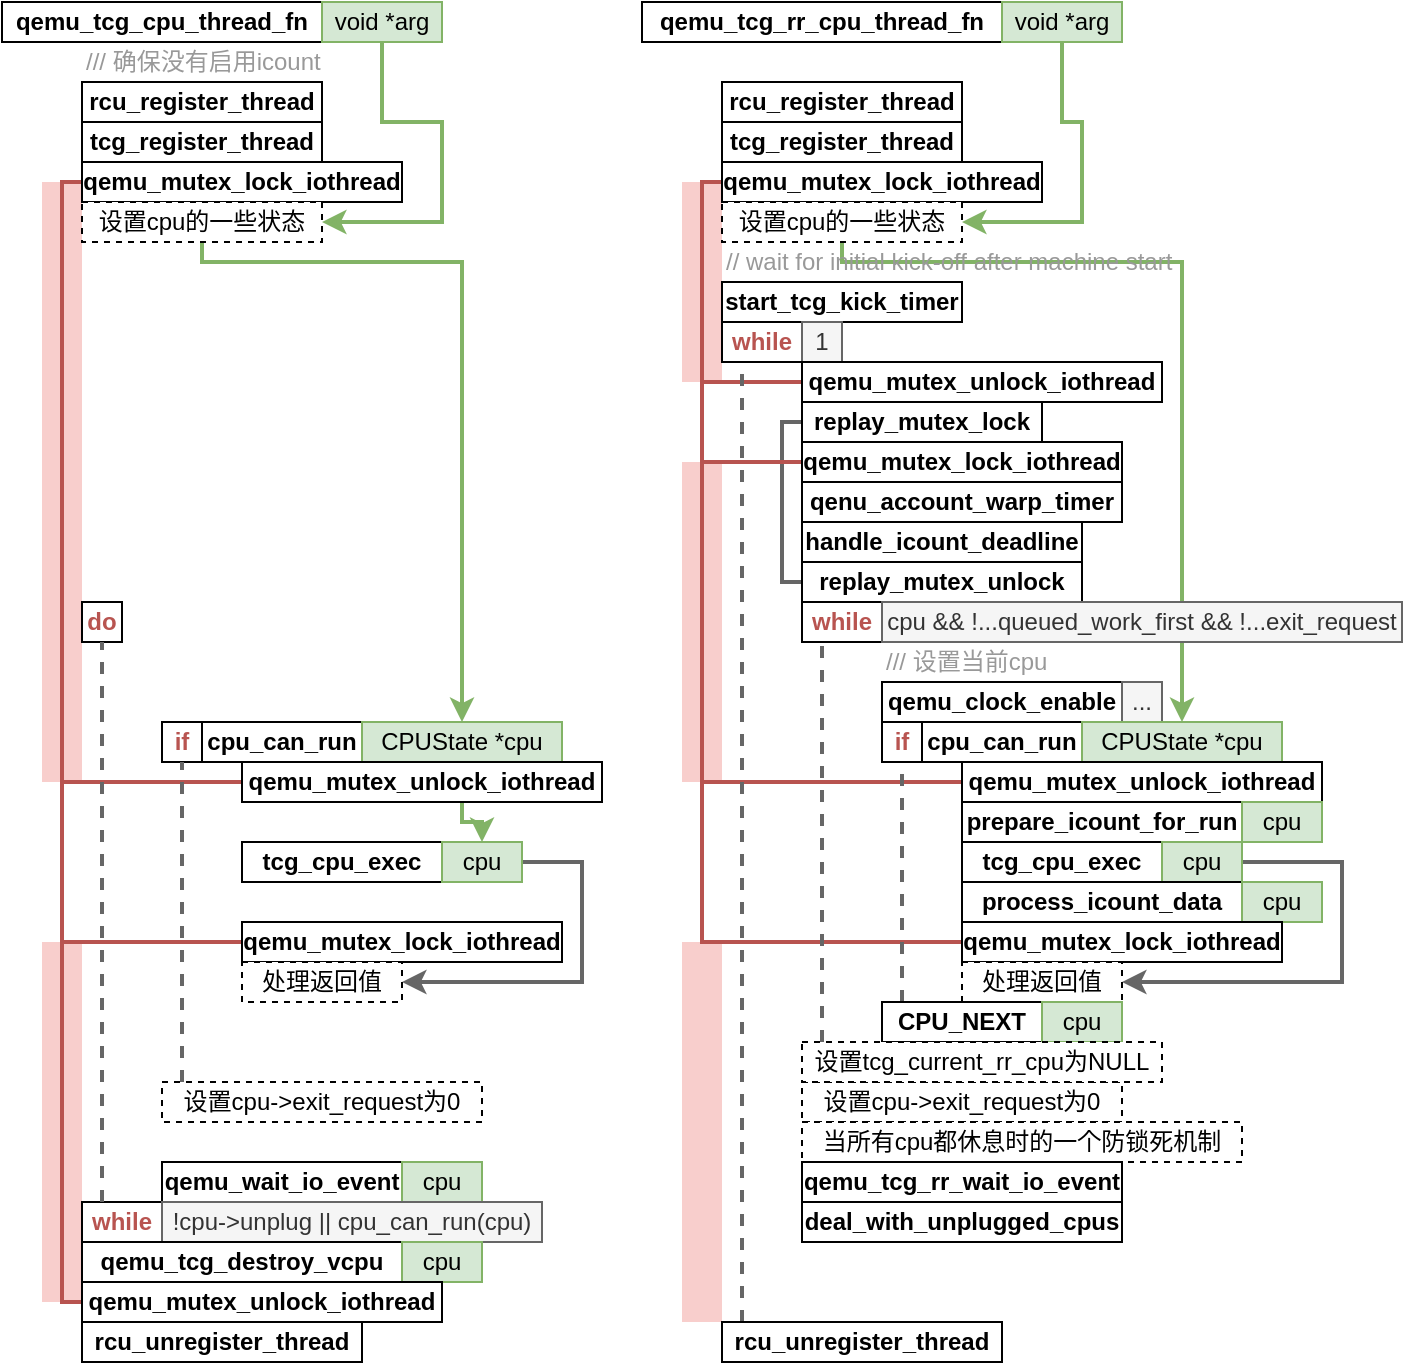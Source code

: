 <mxfile version="12.3.2" type="device" pages="1">
  <diagram id="sJmatLb9YICvoXg4zAms" name="Page-1">
    <mxGraphModel dx="1633" dy="1008" grid="1" gridSize="10" guides="0" tooltips="1" connect="0" arrows="0" fold="1" page="1" pageScale="1" pageWidth="827" pageHeight="1169" math="0" shadow="0">
      <root>
        <mxCell id="0"/>
        <mxCell id="1" parent="0"/>
        <mxCell id="7Id1sZms3hA_DPn9V6Vj-103" value="" style="rounded=0;whiteSpace=wrap;html=1;fillColor=#f8cecc;strokeColor=none;" vertex="1" parent="1">
          <mxGeometry x="420" y="550" width="20" height="190" as="geometry"/>
        </mxCell>
        <mxCell id="7Id1sZms3hA_DPn9V6Vj-100" value="" style="rounded=0;whiteSpace=wrap;html=1;fillColor=#f8cecc;strokeColor=none;" vertex="1" parent="1">
          <mxGeometry x="420" y="310" width="20" height="160" as="geometry"/>
        </mxCell>
        <mxCell id="7Id1sZms3hA_DPn9V6Vj-101" value="" style="rounded=0;whiteSpace=wrap;html=1;fillColor=#f8cecc;strokeColor=none;" vertex="1" parent="1">
          <mxGeometry x="420" y="170" width="20" height="100" as="geometry"/>
        </mxCell>
        <mxCell id="7Id1sZms3hA_DPn9V6Vj-99" value="" style="rounded=0;whiteSpace=wrap;html=1;fillColor=#f8cecc;strokeColor=none;" vertex="1" parent="1">
          <mxGeometry x="100" y="550" width="20" height="180" as="geometry"/>
        </mxCell>
        <mxCell id="7Id1sZms3hA_DPn9V6Vj-98" value="" style="rounded=0;whiteSpace=wrap;html=1;fillColor=#f8cecc;strokeColor=none;" vertex="1" parent="1">
          <mxGeometry x="100" y="170" width="20" height="300" as="geometry"/>
        </mxCell>
        <mxCell id="EC7Vai8kEOvV29BenzAF-1" value="&lt;b&gt;qemu_tcg_cpu_thread_fn&lt;/b&gt;" style="rounded=0;whiteSpace=wrap;html=1;" parent="1" vertex="1">
          <mxGeometry x="80" y="80" width="160" height="20" as="geometry"/>
        </mxCell>
        <mxCell id="7Id1sZms3hA_DPn9V6Vj-34" style="edgeStyle=orthogonalEdgeStyle;rounded=0;orthogonalLoop=1;jettySize=auto;html=1;endArrow=classic;endFill=1;strokeWidth=2;fillColor=#d5e8d4;strokeColor=#82b366;" edge="1" parent="1" source="EC7Vai8kEOvV29BenzAF-2" target="7Id1sZms3hA_DPn9V6Vj-12">
          <mxGeometry relative="1" as="geometry">
            <Array as="points">
              <mxPoint x="270" y="140"/>
              <mxPoint x="300" y="140"/>
              <mxPoint x="300" y="190"/>
            </Array>
          </mxGeometry>
        </mxCell>
        <mxCell id="EC7Vai8kEOvV29BenzAF-2" value="void *arg" style="rounded=0;whiteSpace=wrap;html=1;fillColor=#d5e8d4;strokeColor=#82b366;" parent="1" vertex="1">
          <mxGeometry x="240" y="80" width="60" height="20" as="geometry"/>
        </mxCell>
        <mxCell id="7Id1sZms3hA_DPn9V6Vj-1" value="&lt;b&gt;qemu_tcg_rr_cpu_thread_fn&lt;/b&gt;" style="rounded=0;whiteSpace=wrap;html=1;" vertex="1" parent="1">
          <mxGeometry x="400" y="80" width="180" height="20" as="geometry"/>
        </mxCell>
        <mxCell id="7Id1sZms3hA_DPn9V6Vj-35" style="edgeStyle=orthogonalEdgeStyle;rounded=0;orthogonalLoop=1;jettySize=auto;html=1;endArrow=classic;endFill=1;strokeWidth=2;fillColor=#d5e8d4;strokeColor=#82b366;" edge="1" parent="1" source="7Id1sZms3hA_DPn9V6Vj-3" target="7Id1sZms3hA_DPn9V6Vj-13">
          <mxGeometry relative="1" as="geometry">
            <Array as="points">
              <mxPoint x="610" y="140"/>
              <mxPoint x="620" y="140"/>
              <mxPoint x="620" y="190"/>
            </Array>
          </mxGeometry>
        </mxCell>
        <mxCell id="7Id1sZms3hA_DPn9V6Vj-3" value="void *arg" style="rounded=0;whiteSpace=wrap;html=1;fillColor=#d5e8d4;strokeColor=#82b366;" vertex="1" parent="1">
          <mxGeometry x="580" y="80" width="60" height="20" as="geometry"/>
        </mxCell>
        <mxCell id="7Id1sZms3hA_DPn9V6Vj-4" value="&lt;font color=&quot;#999999&quot;&gt;/// 确保没有启用icount&lt;/font&gt;" style="text;html=1;align=left;verticalAlign=middle;resizable=0;points=[];;autosize=1;" vertex="1" parent="1">
          <mxGeometry x="120" y="100" width="130" height="20" as="geometry"/>
        </mxCell>
        <mxCell id="7Id1sZms3hA_DPn9V6Vj-5" value="&lt;b&gt;rcu_register_thread&lt;/b&gt;" style="rounded=0;whiteSpace=wrap;html=1;" vertex="1" parent="1">
          <mxGeometry x="120" y="120" width="120" height="20" as="geometry"/>
        </mxCell>
        <mxCell id="7Id1sZms3hA_DPn9V6Vj-6" value="&lt;b&gt;tcg_register_thread&lt;/b&gt;" style="rounded=0;whiteSpace=wrap;html=1;" vertex="1" parent="1">
          <mxGeometry x="120" y="140" width="120" height="20" as="geometry"/>
        </mxCell>
        <mxCell id="7Id1sZms3hA_DPn9V6Vj-7" value="&lt;b&gt;rcu_register_thread&lt;/b&gt;" style="rounded=0;whiteSpace=wrap;html=1;" vertex="1" parent="1">
          <mxGeometry x="440" y="120" width="120" height="20" as="geometry"/>
        </mxCell>
        <mxCell id="7Id1sZms3hA_DPn9V6Vj-8" value="&lt;b&gt;tcg_register_thread&lt;/b&gt;" style="rounded=0;whiteSpace=wrap;html=1;" vertex="1" parent="1">
          <mxGeometry x="440" y="140" width="120" height="20" as="geometry"/>
        </mxCell>
        <mxCell id="7Id1sZms3hA_DPn9V6Vj-91" style="edgeStyle=orthogonalEdgeStyle;rounded=0;orthogonalLoop=1;jettySize=auto;html=1;endArrow=none;endFill=0;strokeWidth=2;fillColor=#f8cecc;strokeColor=#b85450;" edge="1" parent="1" source="7Id1sZms3hA_DPn9V6Vj-9" target="7Id1sZms3hA_DPn9V6Vj-42">
          <mxGeometry relative="1" as="geometry">
            <Array as="points">
              <mxPoint x="110" y="170"/>
              <mxPoint x="110" y="470"/>
            </Array>
          </mxGeometry>
        </mxCell>
        <mxCell id="7Id1sZms3hA_DPn9V6Vj-9" value="&lt;b&gt;qemu_mutex_lock_iothread&lt;/b&gt;" style="rounded=0;whiteSpace=wrap;html=1;" vertex="1" parent="1">
          <mxGeometry x="120" y="160" width="160" height="20" as="geometry"/>
        </mxCell>
        <mxCell id="7Id1sZms3hA_DPn9V6Vj-94" style="edgeStyle=orthogonalEdgeStyle;rounded=0;orthogonalLoop=1;jettySize=auto;html=1;endArrow=none;endFill=0;strokeWidth=2;fillColor=#f8cecc;strokeColor=#b85450;" edge="1" parent="1" source="7Id1sZms3hA_DPn9V6Vj-10" target="7Id1sZms3hA_DPn9V6Vj-18">
          <mxGeometry relative="1" as="geometry">
            <Array as="points">
              <mxPoint x="430" y="170"/>
              <mxPoint x="430" y="270"/>
            </Array>
          </mxGeometry>
        </mxCell>
        <mxCell id="7Id1sZms3hA_DPn9V6Vj-10" value="&lt;b&gt;qemu_mutex_lock_iothread&lt;/b&gt;" style="rounded=0;whiteSpace=wrap;html=1;" vertex="1" parent="1">
          <mxGeometry x="440" y="160" width="160" height="20" as="geometry"/>
        </mxCell>
        <mxCell id="7Id1sZms3hA_DPn9V6Vj-37" style="edgeStyle=orthogonalEdgeStyle;rounded=0;orthogonalLoop=1;jettySize=auto;html=1;endArrow=classic;endFill=1;strokeWidth=2;fillColor=#d5e8d4;strokeColor=#82b366;" edge="1" parent="1" source="7Id1sZms3hA_DPn9V6Vj-12" target="7Id1sZms3hA_DPn9V6Vj-33">
          <mxGeometry relative="1" as="geometry">
            <Array as="points">
              <mxPoint x="180" y="210"/>
              <mxPoint x="310" y="210"/>
            </Array>
          </mxGeometry>
        </mxCell>
        <mxCell id="7Id1sZms3hA_DPn9V6Vj-12" value="设置cpu的一些状态" style="rounded=0;whiteSpace=wrap;html=1;dashed=1;" vertex="1" parent="1">
          <mxGeometry x="120" y="180" width="120" height="20" as="geometry"/>
        </mxCell>
        <mxCell id="7Id1sZms3hA_DPn9V6Vj-36" style="edgeStyle=orthogonalEdgeStyle;rounded=0;orthogonalLoop=1;jettySize=auto;html=1;endArrow=classic;endFill=1;strokeWidth=2;fillColor=#d5e8d4;strokeColor=#82b366;" edge="1" parent="1" source="7Id1sZms3hA_DPn9V6Vj-13" target="7Id1sZms3hA_DPn9V6Vj-40">
          <mxGeometry relative="1" as="geometry">
            <mxPoint x="670" y="470" as="targetPoint"/>
            <Array as="points">
              <mxPoint x="500" y="210"/>
              <mxPoint x="670" y="210"/>
            </Array>
          </mxGeometry>
        </mxCell>
        <mxCell id="7Id1sZms3hA_DPn9V6Vj-13" value="设置cpu的一些状态" style="rounded=0;whiteSpace=wrap;html=1;dashed=1;" vertex="1" parent="1">
          <mxGeometry x="440" y="180" width="120" height="20" as="geometry"/>
        </mxCell>
        <mxCell id="7Id1sZms3hA_DPn9V6Vj-14" value="&lt;font color=&quot;#999999&quot;&gt;//&amp;nbsp;wait for initial kick-off after machine start&lt;/font&gt;" style="text;html=1;align=left;verticalAlign=middle;resizable=0;points=[];;autosize=1;" vertex="1" parent="1">
          <mxGeometry x="440" y="200" width="240" height="20" as="geometry"/>
        </mxCell>
        <mxCell id="7Id1sZms3hA_DPn9V6Vj-15" value="&lt;b&gt;start_tcg_kick_timer&lt;/b&gt;" style="rounded=0;whiteSpace=wrap;html=1;" vertex="1" parent="1">
          <mxGeometry x="440" y="220" width="120" height="20" as="geometry"/>
        </mxCell>
        <mxCell id="7Id1sZms3hA_DPn9V6Vj-16" value="&lt;b&gt;&lt;font color=&quot;#b85450&quot;&gt;while&lt;/font&gt;&lt;/b&gt;" style="rounded=0;whiteSpace=wrap;html=1;" vertex="1" parent="1">
          <mxGeometry x="440" y="240" width="40" height="20" as="geometry"/>
        </mxCell>
        <mxCell id="7Id1sZms3hA_DPn9V6Vj-17" value="1" style="rounded=0;whiteSpace=wrap;html=1;fillColor=#f5f5f5;strokeColor=#666666;fontColor=#333333;" vertex="1" parent="1">
          <mxGeometry x="480" y="240" width="20" height="20" as="geometry"/>
        </mxCell>
        <mxCell id="7Id1sZms3hA_DPn9V6Vj-95" style="edgeStyle=orthogonalEdgeStyle;rounded=0;orthogonalLoop=1;jettySize=auto;html=1;endArrow=none;endFill=0;strokeWidth=2;fillColor=#f8cecc;strokeColor=#b85450;" edge="1" parent="1" source="7Id1sZms3hA_DPn9V6Vj-18" target="7Id1sZms3hA_DPn9V6Vj-20">
          <mxGeometry relative="1" as="geometry">
            <Array as="points">
              <mxPoint x="430" y="270"/>
              <mxPoint x="430" y="310"/>
            </Array>
          </mxGeometry>
        </mxCell>
        <mxCell id="7Id1sZms3hA_DPn9V6Vj-18" value="&lt;b&gt;qemu_mutex_unlock_iothread&lt;/b&gt;" style="rounded=0;whiteSpace=wrap;html=1;" vertex="1" parent="1">
          <mxGeometry x="480" y="260" width="180" height="20" as="geometry"/>
        </mxCell>
        <mxCell id="7Id1sZms3hA_DPn9V6Vj-24" style="edgeStyle=orthogonalEdgeStyle;rounded=0;orthogonalLoop=1;jettySize=auto;html=1;endArrow=none;endFill=0;strokeWidth=2;fillColor=#f5f5f5;strokeColor=#666666;" edge="1" parent="1" source="7Id1sZms3hA_DPn9V6Vj-19" target="7Id1sZms3hA_DPn9V6Vj-23">
          <mxGeometry relative="1" as="geometry">
            <Array as="points">
              <mxPoint x="470" y="290"/>
              <mxPoint x="470" y="370"/>
            </Array>
          </mxGeometry>
        </mxCell>
        <mxCell id="7Id1sZms3hA_DPn9V6Vj-19" value="&lt;b&gt;replay_mutex_lock&lt;/b&gt;" style="rounded=0;whiteSpace=wrap;html=1;" vertex="1" parent="1">
          <mxGeometry x="480" y="280" width="120" height="20" as="geometry"/>
        </mxCell>
        <mxCell id="7Id1sZms3hA_DPn9V6Vj-96" style="edgeStyle=orthogonalEdgeStyle;rounded=0;orthogonalLoop=1;jettySize=auto;html=1;endArrow=none;endFill=0;strokeWidth=2;fillColor=#f8cecc;strokeColor=#b85450;" edge="1" parent="1" source="7Id1sZms3hA_DPn9V6Vj-20" target="7Id1sZms3hA_DPn9V6Vj-43">
          <mxGeometry relative="1" as="geometry">
            <Array as="points">
              <mxPoint x="430" y="310"/>
              <mxPoint x="430" y="470"/>
            </Array>
          </mxGeometry>
        </mxCell>
        <mxCell id="7Id1sZms3hA_DPn9V6Vj-20" value="&lt;b&gt;qemu_mutex_lock_iothread&lt;/b&gt;" style="rounded=0;whiteSpace=wrap;html=1;" vertex="1" parent="1">
          <mxGeometry x="480" y="300" width="160" height="20" as="geometry"/>
        </mxCell>
        <mxCell id="7Id1sZms3hA_DPn9V6Vj-21" value="&lt;b&gt;qenu_account_warp_timer&lt;/b&gt;" style="rounded=0;whiteSpace=wrap;html=1;" vertex="1" parent="1">
          <mxGeometry x="480" y="320" width="160" height="20" as="geometry"/>
        </mxCell>
        <mxCell id="7Id1sZms3hA_DPn9V6Vj-22" value="&lt;b&gt;handle_icount_deadline&lt;/b&gt;" style="rounded=0;whiteSpace=wrap;html=1;" vertex="1" parent="1">
          <mxGeometry x="480" y="340" width="140" height="20" as="geometry"/>
        </mxCell>
        <mxCell id="7Id1sZms3hA_DPn9V6Vj-23" value="&lt;b&gt;replay_mutex_unlock&lt;/b&gt;" style="rounded=0;whiteSpace=wrap;html=1;" vertex="1" parent="1">
          <mxGeometry x="480" y="360" width="140" height="20" as="geometry"/>
        </mxCell>
        <mxCell id="7Id1sZms3hA_DPn9V6Vj-25" value="&lt;b&gt;&lt;font color=&quot;#b85450&quot;&gt;while&lt;/font&gt;&lt;/b&gt;" style="rounded=0;whiteSpace=wrap;html=1;" vertex="1" parent="1">
          <mxGeometry x="480" y="380" width="40" height="20" as="geometry"/>
        </mxCell>
        <mxCell id="7Id1sZms3hA_DPn9V6Vj-26" value="cpu &amp;amp;&amp;amp; !...queued_work_first &amp;amp;&amp;amp; !...exit_request" style="rounded=0;whiteSpace=wrap;html=1;fillColor=#f5f5f5;strokeColor=#666666;fontColor=#333333;" vertex="1" parent="1">
          <mxGeometry x="520" y="380" width="260" height="20" as="geometry"/>
        </mxCell>
        <mxCell id="7Id1sZms3hA_DPn9V6Vj-27" value="&lt;font color=&quot;#999999&quot;&gt;/// 设置当前cpu&lt;/font&gt;" style="text;html=1;align=left;verticalAlign=middle;resizable=0;points=[];;autosize=1;" vertex="1" parent="1">
          <mxGeometry x="520" y="400" width="100" height="20" as="geometry"/>
        </mxCell>
        <mxCell id="7Id1sZms3hA_DPn9V6Vj-28" value="&lt;b&gt;qemu_clock_enable&lt;/b&gt;" style="rounded=0;whiteSpace=wrap;html=1;" vertex="1" parent="1">
          <mxGeometry x="520" y="420" width="120" height="20" as="geometry"/>
        </mxCell>
        <mxCell id="7Id1sZms3hA_DPn9V6Vj-29" value="..." style="rounded=0;whiteSpace=wrap;html=1;fillColor=#f5f5f5;strokeColor=#666666;fontColor=#333333;" vertex="1" parent="1">
          <mxGeometry x="640" y="420" width="20" height="20" as="geometry"/>
        </mxCell>
        <mxCell id="7Id1sZms3hA_DPn9V6Vj-30" value="&lt;b&gt;&lt;font color=&quot;#b85450&quot;&gt;do&lt;/font&gt;&lt;/b&gt;" style="rounded=0;whiteSpace=wrap;html=1;" vertex="1" parent="1">
          <mxGeometry x="120" y="380" width="20" height="20" as="geometry"/>
        </mxCell>
        <mxCell id="7Id1sZms3hA_DPn9V6Vj-31" value="&lt;b&gt;&lt;font color=&quot;#b85450&quot;&gt;if&lt;/font&gt;&lt;/b&gt;" style="rounded=0;whiteSpace=wrap;html=1;" vertex="1" parent="1">
          <mxGeometry x="160" y="440" width="20" height="20" as="geometry"/>
        </mxCell>
        <mxCell id="7Id1sZms3hA_DPn9V6Vj-32" value="&lt;b&gt;cpu_can_run&lt;/b&gt;" style="rounded=0;whiteSpace=wrap;html=1;" vertex="1" parent="1">
          <mxGeometry x="180" y="440" width="80" height="20" as="geometry"/>
        </mxCell>
        <mxCell id="7Id1sZms3hA_DPn9V6Vj-52" style="edgeStyle=orthogonalEdgeStyle;rounded=0;orthogonalLoop=1;jettySize=auto;html=1;endArrow=classic;endFill=1;strokeWidth=2;fillColor=#d5e8d4;strokeColor=#82b366;" edge="1" parent="1" source="7Id1sZms3hA_DPn9V6Vj-33" target="7Id1sZms3hA_DPn9V6Vj-51">
          <mxGeometry relative="1" as="geometry">
            <Array as="points">
              <mxPoint x="310" y="490"/>
              <mxPoint x="320" y="490"/>
            </Array>
          </mxGeometry>
        </mxCell>
        <mxCell id="7Id1sZms3hA_DPn9V6Vj-33" value="CPUState *cpu" style="rounded=0;whiteSpace=wrap;html=1;fillColor=#d5e8d4;strokeColor=#82b366;" vertex="1" parent="1">
          <mxGeometry x="260" y="440" width="100" height="20" as="geometry"/>
        </mxCell>
        <mxCell id="7Id1sZms3hA_DPn9V6Vj-38" value="&lt;b&gt;&lt;font color=&quot;#b85450&quot;&gt;if&lt;/font&gt;&lt;/b&gt;" style="rounded=0;whiteSpace=wrap;html=1;" vertex="1" parent="1">
          <mxGeometry x="520" y="440" width="20" height="20" as="geometry"/>
        </mxCell>
        <mxCell id="7Id1sZms3hA_DPn9V6Vj-39" value="&lt;b&gt;cpu_can_run&lt;/b&gt;" style="rounded=0;whiteSpace=wrap;html=1;" vertex="1" parent="1">
          <mxGeometry x="540" y="440" width="80" height="20" as="geometry"/>
        </mxCell>
        <mxCell id="7Id1sZms3hA_DPn9V6Vj-40" value="CPUState *cpu" style="rounded=0;whiteSpace=wrap;html=1;fillColor=#d5e8d4;strokeColor=#82b366;" vertex="1" parent="1">
          <mxGeometry x="620" y="440" width="100" height="20" as="geometry"/>
        </mxCell>
        <mxCell id="7Id1sZms3hA_DPn9V6Vj-92" style="edgeStyle=orthogonalEdgeStyle;rounded=0;orthogonalLoop=1;jettySize=auto;html=1;endArrow=none;endFill=0;strokeWidth=2;fillColor=#f8cecc;strokeColor=#b85450;" edge="1" parent="1" source="7Id1sZms3hA_DPn9V6Vj-42" target="7Id1sZms3hA_DPn9V6Vj-56">
          <mxGeometry relative="1" as="geometry">
            <Array as="points">
              <mxPoint x="110" y="470"/>
              <mxPoint x="110" y="550"/>
            </Array>
          </mxGeometry>
        </mxCell>
        <mxCell id="7Id1sZms3hA_DPn9V6Vj-42" value="&lt;b&gt;qemu_mutex_unlock_iothread&lt;/b&gt;" style="rounded=0;whiteSpace=wrap;html=1;" vertex="1" parent="1">
          <mxGeometry x="200" y="460" width="180" height="20" as="geometry"/>
        </mxCell>
        <mxCell id="7Id1sZms3hA_DPn9V6Vj-97" style="edgeStyle=orthogonalEdgeStyle;rounded=0;orthogonalLoop=1;jettySize=auto;html=1;endArrow=none;endFill=0;strokeWidth=2;fillColor=#f8cecc;strokeColor=#b85450;" edge="1" parent="1" source="7Id1sZms3hA_DPn9V6Vj-43" target="7Id1sZms3hA_DPn9V6Vj-55">
          <mxGeometry relative="1" as="geometry">
            <Array as="points">
              <mxPoint x="430" y="470"/>
              <mxPoint x="430" y="550"/>
            </Array>
          </mxGeometry>
        </mxCell>
        <mxCell id="7Id1sZms3hA_DPn9V6Vj-43" value="&lt;b&gt;qemu_mutex_unlock_iothread&lt;/b&gt;" style="rounded=0;whiteSpace=wrap;html=1;" vertex="1" parent="1">
          <mxGeometry x="560" y="460" width="180" height="20" as="geometry"/>
        </mxCell>
        <mxCell id="7Id1sZms3hA_DPn9V6Vj-44" value="&lt;b&gt;prepare_icount_for_run&lt;/b&gt;" style="rounded=0;whiteSpace=wrap;html=1;" vertex="1" parent="1">
          <mxGeometry x="560" y="480" width="140" height="20" as="geometry"/>
        </mxCell>
        <mxCell id="7Id1sZms3hA_DPn9V6Vj-45" value="cpu" style="rounded=0;whiteSpace=wrap;html=1;fillColor=#d5e8d4;strokeColor=#82b366;" vertex="1" parent="1">
          <mxGeometry x="700" y="480" width="40" height="20" as="geometry"/>
        </mxCell>
        <mxCell id="7Id1sZms3hA_DPn9V6Vj-47" value="&lt;b&gt;tcg_cpu_exec&lt;/b&gt;" style="rounded=0;whiteSpace=wrap;html=1;" vertex="1" parent="1">
          <mxGeometry x="560" y="500" width="100" height="20" as="geometry"/>
        </mxCell>
        <mxCell id="7Id1sZms3hA_DPn9V6Vj-58" style="edgeStyle=orthogonalEdgeStyle;rounded=0;orthogonalLoop=1;jettySize=auto;html=1;endArrow=classic;endFill=1;strokeWidth=2;fillColor=#f5f5f5;strokeColor=#666666;" edge="1" parent="1" source="7Id1sZms3hA_DPn9V6Vj-48" target="7Id1sZms3hA_DPn9V6Vj-57">
          <mxGeometry relative="1" as="geometry">
            <Array as="points">
              <mxPoint x="750" y="510"/>
              <mxPoint x="750" y="570"/>
            </Array>
          </mxGeometry>
        </mxCell>
        <mxCell id="7Id1sZms3hA_DPn9V6Vj-48" value="cpu" style="rounded=0;whiteSpace=wrap;html=1;fillColor=#d5e8d4;strokeColor=#82b366;" vertex="1" parent="1">
          <mxGeometry x="660" y="500" width="40" height="20" as="geometry"/>
        </mxCell>
        <mxCell id="7Id1sZms3hA_DPn9V6Vj-50" value="&lt;b&gt;tcg_cpu_exec&lt;/b&gt;" style="rounded=0;whiteSpace=wrap;html=1;" vertex="1" parent="1">
          <mxGeometry x="200" y="500" width="100" height="20" as="geometry"/>
        </mxCell>
        <mxCell id="7Id1sZms3hA_DPn9V6Vj-60" style="edgeStyle=orthogonalEdgeStyle;rounded=0;orthogonalLoop=1;jettySize=auto;html=1;endArrow=classic;endFill=1;strokeWidth=2;fillColor=#f5f5f5;strokeColor=#666666;" edge="1" parent="1" source="7Id1sZms3hA_DPn9V6Vj-51" target="7Id1sZms3hA_DPn9V6Vj-59">
          <mxGeometry relative="1" as="geometry">
            <Array as="points">
              <mxPoint x="370" y="510"/>
              <mxPoint x="370" y="570"/>
            </Array>
          </mxGeometry>
        </mxCell>
        <mxCell id="7Id1sZms3hA_DPn9V6Vj-51" value="cpu" style="rounded=0;whiteSpace=wrap;html=1;fillColor=#d5e8d4;strokeColor=#82b366;" vertex="1" parent="1">
          <mxGeometry x="300" y="500" width="40" height="20" as="geometry"/>
        </mxCell>
        <mxCell id="7Id1sZms3hA_DPn9V6Vj-53" value="&lt;b&gt;process_icount_data&lt;/b&gt;" style="rounded=0;whiteSpace=wrap;html=1;" vertex="1" parent="1">
          <mxGeometry x="560" y="520" width="140" height="20" as="geometry"/>
        </mxCell>
        <mxCell id="7Id1sZms3hA_DPn9V6Vj-54" value="cpu" style="rounded=0;whiteSpace=wrap;html=1;fillColor=#d5e8d4;strokeColor=#82b366;" vertex="1" parent="1">
          <mxGeometry x="700" y="520" width="40" height="20" as="geometry"/>
        </mxCell>
        <mxCell id="7Id1sZms3hA_DPn9V6Vj-55" value="&lt;b&gt;qemu_mutex_lock_iothread&lt;/b&gt;" style="rounded=0;whiteSpace=wrap;html=1;" vertex="1" parent="1">
          <mxGeometry x="560" y="540" width="160" height="20" as="geometry"/>
        </mxCell>
        <mxCell id="7Id1sZms3hA_DPn9V6Vj-93" style="edgeStyle=orthogonalEdgeStyle;rounded=0;orthogonalLoop=1;jettySize=auto;html=1;endArrow=none;endFill=0;strokeWidth=2;fillColor=#f8cecc;strokeColor=#b85450;" edge="1" parent="1" source="7Id1sZms3hA_DPn9V6Vj-56" target="7Id1sZms3hA_DPn9V6Vj-88">
          <mxGeometry relative="1" as="geometry">
            <Array as="points">
              <mxPoint x="110" y="550"/>
              <mxPoint x="110" y="730"/>
            </Array>
          </mxGeometry>
        </mxCell>
        <mxCell id="7Id1sZms3hA_DPn9V6Vj-56" value="&lt;b&gt;qemu_mutex_lock_iothread&lt;/b&gt;" style="rounded=0;whiteSpace=wrap;html=1;" vertex="1" parent="1">
          <mxGeometry x="200" y="540" width="160" height="20" as="geometry"/>
        </mxCell>
        <mxCell id="7Id1sZms3hA_DPn9V6Vj-57" value="处理返回值" style="rounded=0;whiteSpace=wrap;html=1;dashed=1;" vertex="1" parent="1">
          <mxGeometry x="560" y="560" width="80" height="20" as="geometry"/>
        </mxCell>
        <mxCell id="7Id1sZms3hA_DPn9V6Vj-59" value="处理返回值" style="rounded=0;whiteSpace=wrap;html=1;dashed=1;" vertex="1" parent="1">
          <mxGeometry x="200" y="560" width="80" height="20" as="geometry"/>
        </mxCell>
        <mxCell id="7Id1sZms3hA_DPn9V6Vj-61" value="" style="endArrow=none;dashed=1;html=1;strokeWidth=2;fillColor=#f5f5f5;strokeColor=#666666;" edge="1" parent="1" target="7Id1sZms3hA_DPn9V6Vj-31">
          <mxGeometry width="50" height="50" relative="1" as="geometry">
            <mxPoint x="170" y="620" as="sourcePoint"/>
            <mxPoint x="170" y="470" as="targetPoint"/>
          </mxGeometry>
        </mxCell>
        <mxCell id="7Id1sZms3hA_DPn9V6Vj-62" value="" style="endArrow=none;dashed=1;html=1;strokeWidth=2;fillColor=#f5f5f5;strokeColor=#666666;" edge="1" parent="1" target="7Id1sZms3hA_DPn9V6Vj-38">
          <mxGeometry width="50" height="50" relative="1" as="geometry">
            <mxPoint x="530" y="580" as="sourcePoint"/>
            <mxPoint x="530" y="460" as="targetPoint"/>
          </mxGeometry>
        </mxCell>
        <mxCell id="7Id1sZms3hA_DPn9V6Vj-63" value="&lt;b&gt;CPU_NEXT&lt;/b&gt;" style="rounded=0;whiteSpace=wrap;html=1;" vertex="1" parent="1">
          <mxGeometry x="520" y="580" width="80" height="20" as="geometry"/>
        </mxCell>
        <mxCell id="7Id1sZms3hA_DPn9V6Vj-64" value="cpu" style="rounded=0;whiteSpace=wrap;html=1;fillColor=#d5e8d4;strokeColor=#82b366;" vertex="1" parent="1">
          <mxGeometry x="600" y="580" width="40" height="20" as="geometry"/>
        </mxCell>
        <mxCell id="7Id1sZms3hA_DPn9V6Vj-69" value="设置cpu-&amp;gt;exit_request为0" style="rounded=0;whiteSpace=wrap;html=1;dashed=1;" vertex="1" parent="1">
          <mxGeometry x="160" y="620" width="160" height="20" as="geometry"/>
        </mxCell>
        <mxCell id="7Id1sZms3hA_DPn9V6Vj-66" value="&lt;b&gt;qemu_wait_io_event&lt;/b&gt;" style="rounded=0;whiteSpace=wrap;html=1;" vertex="1" parent="1">
          <mxGeometry x="160" y="660" width="120" height="20" as="geometry"/>
        </mxCell>
        <mxCell id="7Id1sZms3hA_DPn9V6Vj-67" value="cpu" style="rounded=0;whiteSpace=wrap;html=1;fillColor=#d5e8d4;strokeColor=#82b366;" vertex="1" parent="1">
          <mxGeometry x="280" y="660" width="40" height="20" as="geometry"/>
        </mxCell>
        <mxCell id="7Id1sZms3hA_DPn9V6Vj-73" value="&lt;b&gt;&lt;font color=&quot;#b85450&quot;&gt;while&lt;/font&gt;&lt;/b&gt;" style="rounded=0;whiteSpace=wrap;html=1;" vertex="1" parent="1">
          <mxGeometry x="120" y="680" width="40" height="20" as="geometry"/>
        </mxCell>
        <mxCell id="7Id1sZms3hA_DPn9V6Vj-74" value="!cpu-&amp;gt;unplug || cpu_can_run(cpu)" style="rounded=0;whiteSpace=wrap;html=1;fillColor=#f5f5f5;strokeColor=#666666;fontColor=#333333;" vertex="1" parent="1">
          <mxGeometry x="160" y="680" width="190" height="20" as="geometry"/>
        </mxCell>
        <mxCell id="7Id1sZms3hA_DPn9V6Vj-75" value="" style="endArrow=none;dashed=1;html=1;strokeWidth=2;fillColor=#f5f5f5;strokeColor=#666666;" edge="1" parent="1" target="7Id1sZms3hA_DPn9V6Vj-30">
          <mxGeometry width="50" height="50" relative="1" as="geometry">
            <mxPoint x="130" y="680" as="sourcePoint"/>
            <mxPoint x="130" y="400" as="targetPoint"/>
          </mxGeometry>
        </mxCell>
        <mxCell id="7Id1sZms3hA_DPn9V6Vj-76" value="" style="endArrow=none;dashed=1;html=1;strokeWidth=2;fillColor=#f5f5f5;strokeColor=#666666;" edge="1" parent="1">
          <mxGeometry width="50" height="50" relative="1" as="geometry">
            <mxPoint x="490" y="600" as="sourcePoint"/>
            <mxPoint x="490" y="400" as="targetPoint"/>
          </mxGeometry>
        </mxCell>
        <mxCell id="7Id1sZms3hA_DPn9V6Vj-77" value="设置cpu-&amp;gt;exit_request为0" style="rounded=0;whiteSpace=wrap;html=1;dashed=1;" vertex="1" parent="1">
          <mxGeometry x="480" y="620" width="160" height="20" as="geometry"/>
        </mxCell>
        <mxCell id="7Id1sZms3hA_DPn9V6Vj-78" value="设置tcg_current_rr_cpu为NULL" style="rounded=0;whiteSpace=wrap;html=1;dashed=1;" vertex="1" parent="1">
          <mxGeometry x="480" y="600" width="180" height="20" as="geometry"/>
        </mxCell>
        <mxCell id="7Id1sZms3hA_DPn9V6Vj-79" value="当所有cpu都休息时的一个防锁死机制" style="rounded=0;whiteSpace=wrap;html=1;dashed=1;" vertex="1" parent="1">
          <mxGeometry x="480" y="640" width="220" height="20" as="geometry"/>
        </mxCell>
        <mxCell id="7Id1sZms3hA_DPn9V6Vj-82" value="&lt;b&gt;qemu_tcg_rr_wait_io_event&lt;/b&gt;" style="rounded=0;whiteSpace=wrap;html=1;" vertex="1" parent="1">
          <mxGeometry x="480" y="660" width="160" height="20" as="geometry"/>
        </mxCell>
        <mxCell id="7Id1sZms3hA_DPn9V6Vj-83" value="&lt;b&gt;deal_with_unplugged_cpus&lt;/b&gt;" style="rounded=0;whiteSpace=wrap;html=1;" vertex="1" parent="1">
          <mxGeometry x="480" y="680" width="160" height="20" as="geometry"/>
        </mxCell>
        <mxCell id="7Id1sZms3hA_DPn9V6Vj-84" value="" style="endArrow=none;dashed=1;html=1;strokeWidth=2;fillColor=#f5f5f5;strokeColor=#666666;" edge="1" parent="1">
          <mxGeometry width="50" height="50" relative="1" as="geometry">
            <mxPoint x="450" y="740" as="sourcePoint"/>
            <mxPoint x="450" y="260" as="targetPoint"/>
          </mxGeometry>
        </mxCell>
        <mxCell id="7Id1sZms3hA_DPn9V6Vj-85" value="&lt;b&gt;qemu_tcg_destroy_vcpu&lt;/b&gt;" style="rounded=0;whiteSpace=wrap;html=1;" vertex="1" parent="1">
          <mxGeometry x="120" y="700" width="160" height="20" as="geometry"/>
        </mxCell>
        <mxCell id="7Id1sZms3hA_DPn9V6Vj-86" value="cpu" style="rounded=0;whiteSpace=wrap;html=1;fillColor=#d5e8d4;strokeColor=#82b366;" vertex="1" parent="1">
          <mxGeometry x="280" y="700" width="40" height="20" as="geometry"/>
        </mxCell>
        <mxCell id="7Id1sZms3hA_DPn9V6Vj-88" value="&lt;b&gt;qemu_mutex_unlock_iothread&lt;/b&gt;" style="rounded=0;whiteSpace=wrap;html=1;" vertex="1" parent="1">
          <mxGeometry x="120" y="720" width="180" height="20" as="geometry"/>
        </mxCell>
        <mxCell id="7Id1sZms3hA_DPn9V6Vj-89" value="&lt;b&gt;rcu_unregister_thread&lt;/b&gt;" style="rounded=0;whiteSpace=wrap;html=1;" vertex="1" parent="1">
          <mxGeometry x="120" y="740" width="140" height="20" as="geometry"/>
        </mxCell>
        <mxCell id="7Id1sZms3hA_DPn9V6Vj-90" value="&lt;b&gt;rcu_unregister_thread&lt;/b&gt;" style="rounded=0;whiteSpace=wrap;html=1;" vertex="1" parent="1">
          <mxGeometry x="440" y="740" width="140" height="20" as="geometry"/>
        </mxCell>
      </root>
    </mxGraphModel>
  </diagram>
</mxfile>
